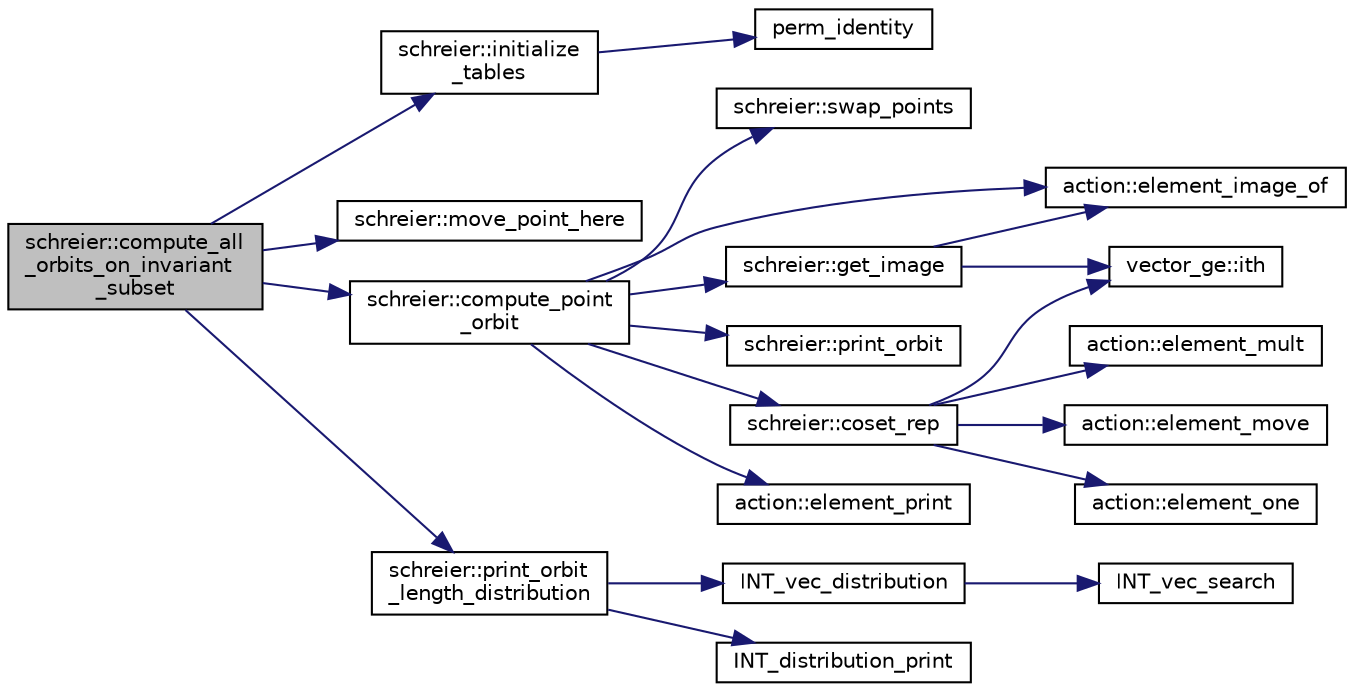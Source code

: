 digraph "schreier::compute_all_orbits_on_invariant_subset"
{
  edge [fontname="Helvetica",fontsize="10",labelfontname="Helvetica",labelfontsize="10"];
  node [fontname="Helvetica",fontsize="10",shape=record];
  rankdir="LR";
  Node14 [label="schreier::compute_all\l_orbits_on_invariant\l_subset",height=0.2,width=0.4,color="black", fillcolor="grey75", style="filled", fontcolor="black"];
  Node14 -> Node15 [color="midnightblue",fontsize="10",style="solid",fontname="Helvetica"];
  Node15 [label="schreier::initialize\l_tables",height=0.2,width=0.4,color="black", fillcolor="white", style="filled",URL="$d3/dd6/classschreier.html#acccc16670f88b14ddc69856cd5c0b36d"];
  Node15 -> Node16 [color="midnightblue",fontsize="10",style="solid",fontname="Helvetica"];
  Node16 [label="perm_identity",height=0.2,width=0.4,color="black", fillcolor="white", style="filled",URL="$d2/d7c/combinatorics_8_c.html#aebc54d3f9c31f253ae53e3eb3b386208"];
  Node14 -> Node17 [color="midnightblue",fontsize="10",style="solid",fontname="Helvetica"];
  Node17 [label="schreier::move_point_here",height=0.2,width=0.4,color="black", fillcolor="white", style="filled",URL="$d3/dd6/classschreier.html#a1df8fa2329898d26266aecd51363e89b"];
  Node14 -> Node18 [color="midnightblue",fontsize="10",style="solid",fontname="Helvetica"];
  Node18 [label="schreier::compute_point\l_orbit",height=0.2,width=0.4,color="black", fillcolor="white", style="filled",URL="$d3/dd6/classschreier.html#a429138e463c8c25dddd8557340ed9edd"];
  Node18 -> Node19 [color="midnightblue",fontsize="10",style="solid",fontname="Helvetica"];
  Node19 [label="schreier::swap_points",height=0.2,width=0.4,color="black", fillcolor="white", style="filled",URL="$d3/dd6/classschreier.html#a2ffcc9098873cfbd14eca34ab4827db7"];
  Node18 -> Node20 [color="midnightblue",fontsize="10",style="solid",fontname="Helvetica"];
  Node20 [label="schreier::get_image",height=0.2,width=0.4,color="black", fillcolor="white", style="filled",URL="$d3/dd6/classschreier.html#a1fd2d08cb31c9e4357e124554ca2773f"];
  Node20 -> Node21 [color="midnightblue",fontsize="10",style="solid",fontname="Helvetica"];
  Node21 [label="action::element_image_of",height=0.2,width=0.4,color="black", fillcolor="white", style="filled",URL="$d2/d86/classaction.html#ae09559d4537a048fc860f8a74a31393d"];
  Node20 -> Node22 [color="midnightblue",fontsize="10",style="solid",fontname="Helvetica"];
  Node22 [label="vector_ge::ith",height=0.2,width=0.4,color="black", fillcolor="white", style="filled",URL="$d4/d6e/classvector__ge.html#a1ff002e8b746a9beb119d57dcd4a15ff"];
  Node18 -> Node23 [color="midnightblue",fontsize="10",style="solid",fontname="Helvetica"];
  Node23 [label="schreier::print_orbit",height=0.2,width=0.4,color="black", fillcolor="white", style="filled",URL="$d3/dd6/classschreier.html#ac30bbfe09706ff8ccaf27c2cf8074594"];
  Node18 -> Node24 [color="midnightblue",fontsize="10",style="solid",fontname="Helvetica"];
  Node24 [label="schreier::coset_rep",height=0.2,width=0.4,color="black", fillcolor="white", style="filled",URL="$d3/dd6/classschreier.html#a7889b8702372092df4fd05150ee8fdda"];
  Node24 -> Node22 [color="midnightblue",fontsize="10",style="solid",fontname="Helvetica"];
  Node24 -> Node25 [color="midnightblue",fontsize="10",style="solid",fontname="Helvetica"];
  Node25 [label="action::element_mult",height=0.2,width=0.4,color="black", fillcolor="white", style="filled",URL="$d2/d86/classaction.html#ae9e36b2cae1f0f7bd7144097fa9a34b3"];
  Node24 -> Node26 [color="midnightblue",fontsize="10",style="solid",fontname="Helvetica"];
  Node26 [label="action::element_move",height=0.2,width=0.4,color="black", fillcolor="white", style="filled",URL="$d2/d86/classaction.html#a550947491bbb534d3d7951f50198a874"];
  Node24 -> Node27 [color="midnightblue",fontsize="10",style="solid",fontname="Helvetica"];
  Node27 [label="action::element_one",height=0.2,width=0.4,color="black", fillcolor="white", style="filled",URL="$d2/d86/classaction.html#a780a105daf04d6d1fe7e2f63b3c88e3b"];
  Node18 -> Node28 [color="midnightblue",fontsize="10",style="solid",fontname="Helvetica"];
  Node28 [label="action::element_print",height=0.2,width=0.4,color="black", fillcolor="white", style="filled",URL="$d2/d86/classaction.html#ae38c3ef3c1125213733d63c6fc3c40cd"];
  Node18 -> Node21 [color="midnightblue",fontsize="10",style="solid",fontname="Helvetica"];
  Node14 -> Node29 [color="midnightblue",fontsize="10",style="solid",fontname="Helvetica"];
  Node29 [label="schreier::print_orbit\l_length_distribution",height=0.2,width=0.4,color="black", fillcolor="white", style="filled",URL="$d3/dd6/classschreier.html#a0464626aa62056d355b34898518c4589"];
  Node29 -> Node30 [color="midnightblue",fontsize="10",style="solid",fontname="Helvetica"];
  Node30 [label="INT_vec_distribution",height=0.2,width=0.4,color="black", fillcolor="white", style="filled",URL="$d5/db4/io__and__os_8h.html#a58ea1abe1be41946425b30ebb8e3e2bc"];
  Node30 -> Node31 [color="midnightblue",fontsize="10",style="solid",fontname="Helvetica"];
  Node31 [label="INT_vec_search",height=0.2,width=0.4,color="black", fillcolor="white", style="filled",URL="$d5/de2/foundations_2data__structures_2data__structures_8h.html#ad103ef2316a1f671bdb68fd9cd9ba945"];
  Node29 -> Node32 [color="midnightblue",fontsize="10",style="solid",fontname="Helvetica"];
  Node32 [label="INT_distribution_print",height=0.2,width=0.4,color="black", fillcolor="white", style="filled",URL="$d5/db4/io__and__os_8h.html#a7f3a8c4610142655e2db7ec78534e14f"];
}
